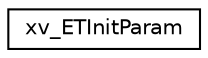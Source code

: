 digraph "Graphical Class Hierarchy"
{
 // LATEX_PDF_SIZE
  edge [fontname="Helvetica",fontsize="10",labelfontname="Helvetica",labelfontsize="10"];
  node [fontname="Helvetica",fontsize="10",shape=record];
  rankdir="LR";
  Node0 [label="xv_ETInitParam",height=0.2,width=0.4,color="black", fillcolor="white", style="filled",URL="$structxv__ETInitParam.html",tooltip=" "];
}
